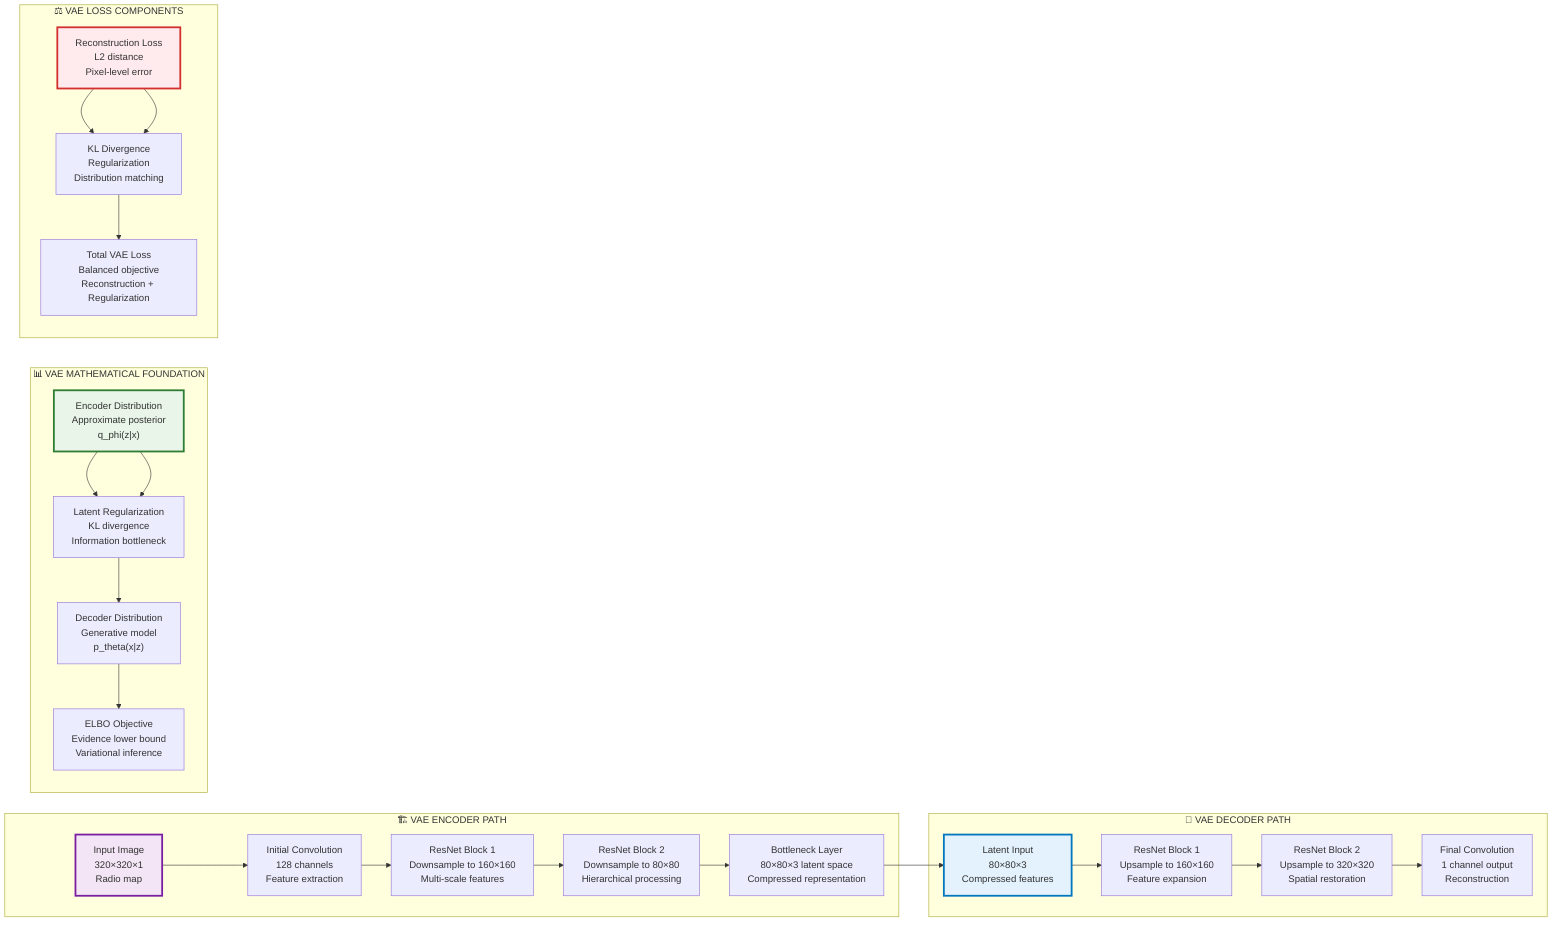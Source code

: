 %% Enhanced VAE Architecture - Ultra Simple
graph LR
    subgraph "🏗️ VAE ENCODER PATH"
        A["Input Image<br/>320×320×1<br/>Radio map"] --> B["Initial Convolution<br/>128 channels<br/>Feature extraction"]
        B --> C["ResNet Block 1<br/>Downsample to 160×160<br/>Multi-scale features"]
        C --> D["ResNet Block 2<br/>Downsample to 80×80<br/>Hierarchical processing"]
        D --> E["Bottleneck Layer<br/>80×80×3 latent space<br/>Compressed representation"]
    end
    
    subgraph "🔄 VAE DECODER PATH"
        F["Latent Input<br/>80×80×3<br/>Compressed features"] --> G["ResNet Block 1<br/>Upsample to 160×160<br/>Feature expansion"]
        G --> H["ResNet Block 2<br/>Upsample to 320×320<br/>Spatial restoration"]
        H --> I["Final Convolution<br/>1 channel output<br/>Reconstruction"]
    end
    
    subgraph "📊 VAE MATHEMATICAL FOUNDATION"
        J["Encoder Distribution<br/>Approximate posterior<br/>q_phi(z|x)"] --> K["Latent Regularization<br/>KL divergence<br/>Information bottleneck"]
        K --> L["Decoder Distribution<br/>Generative model<br/>p_theta(x|z)"]
        L --> M["ELBO Objective<br/>Evidence lower bound<br/>Variational inference"]
    end
    
    subgraph "⚖️ VAE LOSS COMPONENTS"
        N["Reconstruction Loss<br/>L2 distance<br/>Pixel-level error"] --> O["KL Divergence<br/>Regularization<br/>Distribution matching"]
        O --> P["Total VAE Loss<br/>Balanced objective<br/>Reconstruction + Regularization"]
    end
    
    E --> F
    J --> K
    N --> O
    
    style A fill:#F3E5F5,stroke:#7B1FA2,stroke-width:3px
    style F fill:#E3F2FD,stroke:#0277BD,stroke-width:3px
    style J fill:#E8F5E8,stroke:#2E7D32,stroke-width:3px
    style N fill:#FFEBEE,stroke:#D32F2F,stroke-width:3px